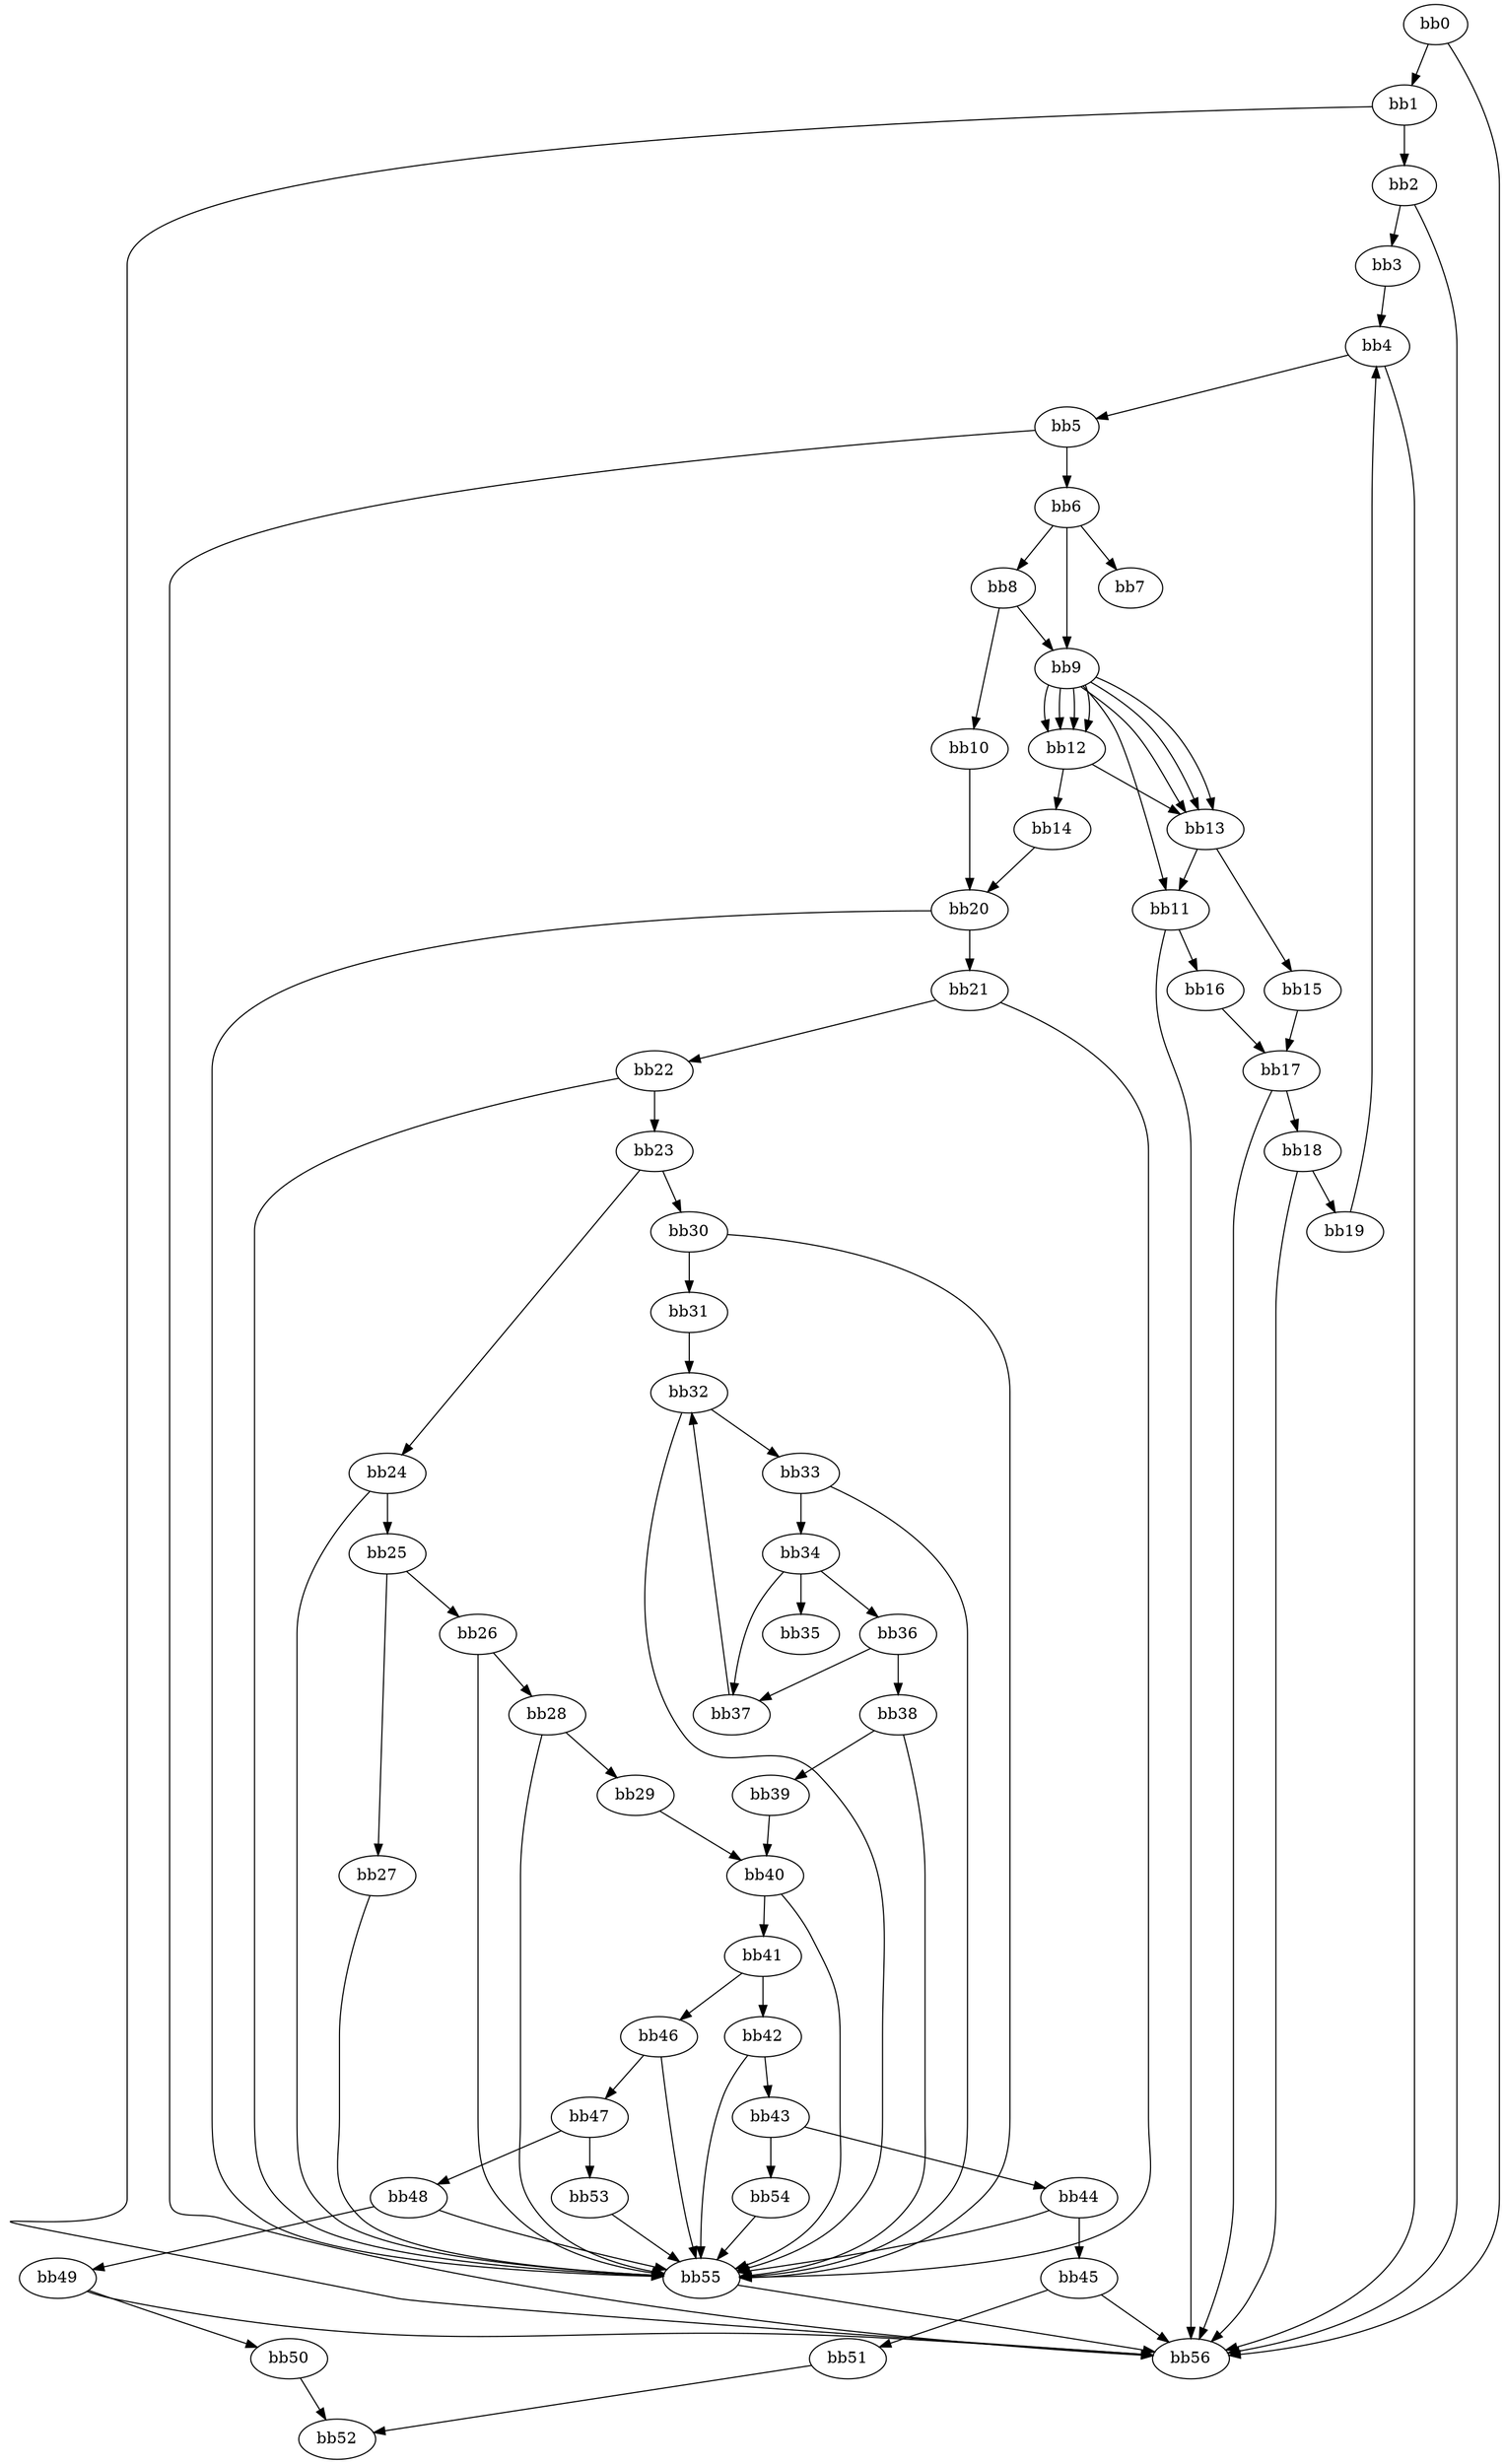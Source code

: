 digraph {
    0 [ label = "bb0\l" ]
    1 [ label = "bb1\l" ]
    2 [ label = "bb2\l" ]
    3 [ label = "bb3\l" ]
    4 [ label = "bb4\l" ]
    5 [ label = "bb5\l" ]
    6 [ label = "bb6\l" ]
    7 [ label = "bb7\l" ]
    8 [ label = "bb8\l" ]
    9 [ label = "bb9\l" ]
    10 [ label = "bb10\l" ]
    11 [ label = "bb11\l" ]
    12 [ label = "bb12\l" ]
    13 [ label = "bb13\l" ]
    14 [ label = "bb14\l" ]
    15 [ label = "bb15\l" ]
    16 [ label = "bb16\l" ]
    17 [ label = "bb17\l" ]
    18 [ label = "bb18\l" ]
    19 [ label = "bb19\l" ]
    20 [ label = "bb20\l" ]
    21 [ label = "bb21\l" ]
    22 [ label = "bb22\l" ]
    23 [ label = "bb23\l" ]
    24 [ label = "bb24\l" ]
    25 [ label = "bb25\l" ]
    26 [ label = "bb26\l" ]
    27 [ label = "bb27\l" ]
    28 [ label = "bb28\l" ]
    29 [ label = "bb29\l" ]
    30 [ label = "bb30\l" ]
    31 [ label = "bb31\l" ]
    32 [ label = "bb32\l" ]
    33 [ label = "bb33\l" ]
    34 [ label = "bb34\l" ]
    35 [ label = "bb35\l" ]
    36 [ label = "bb36\l" ]
    37 [ label = "bb37\l" ]
    38 [ label = "bb38\l" ]
    39 [ label = "bb39\l" ]
    40 [ label = "bb40\l" ]
    41 [ label = "bb41\l" ]
    42 [ label = "bb42\l" ]
    43 [ label = "bb43\l" ]
    44 [ label = "bb44\l" ]
    45 [ label = "bb45\l" ]
    46 [ label = "bb46\l" ]
    47 [ label = "bb47\l" ]
    48 [ label = "bb48\l" ]
    49 [ label = "bb49\l" ]
    50 [ label = "bb50\l" ]
    51 [ label = "bb51\l" ]
    52 [ label = "bb52\l" ]
    53 [ label = "bb53\l" ]
    54 [ label = "bb54\l" ]
    55 [ label = "bb55\l" ]
    56 [ label = "bb56\l" ]
    0 -> 1 [ ]
    0 -> 56 [ ]
    1 -> 2 [ ]
    1 -> 56 [ ]
    2 -> 3 [ ]
    2 -> 56 [ ]
    3 -> 4 [ ]
    4 -> 5 [ ]
    4 -> 56 [ ]
    5 -> 6 [ ]
    5 -> 56 [ ]
    6 -> 7 [ ]
    6 -> 8 [ ]
    6 -> 9 [ ]
    8 -> 9 [ ]
    8 -> 10 [ ]
    9 -> 11 [ ]
    9 -> 12 [ ]
    9 -> 12 [ ]
    9 -> 12 [ ]
    9 -> 12 [ ]
    9 -> 13 [ ]
    9 -> 13 [ ]
    9 -> 13 [ ]
    10 -> 20 [ ]
    11 -> 16 [ ]
    11 -> 56 [ ]
    12 -> 13 [ ]
    12 -> 14 [ ]
    13 -> 11 [ ]
    13 -> 15 [ ]
    14 -> 20 [ ]
    15 -> 17 [ ]
    16 -> 17 [ ]
    17 -> 18 [ ]
    17 -> 56 [ ]
    18 -> 19 [ ]
    18 -> 56 [ ]
    19 -> 4 [ ]
    20 -> 21 [ ]
    20 -> 55 [ ]
    21 -> 22 [ ]
    21 -> 55 [ ]
    22 -> 23 [ ]
    22 -> 55 [ ]
    23 -> 24 [ ]
    23 -> 30 [ ]
    24 -> 25 [ ]
    24 -> 55 [ ]
    25 -> 26 [ ]
    25 -> 27 [ ]
    26 -> 28 [ ]
    26 -> 55 [ ]
    27 -> 55 [ ]
    28 -> 29 [ ]
    28 -> 55 [ ]
    29 -> 40 [ ]
    30 -> 31 [ ]
    30 -> 55 [ ]
    31 -> 32 [ ]
    32 -> 33 [ ]
    32 -> 55 [ ]
    33 -> 34 [ ]
    33 -> 55 [ ]
    34 -> 35 [ ]
    34 -> 36 [ ]
    34 -> 37 [ ]
    36 -> 37 [ ]
    36 -> 38 [ ]
    37 -> 32 [ ]
    38 -> 39 [ ]
    38 -> 55 [ ]
    39 -> 40 [ ]
    40 -> 41 [ ]
    40 -> 55 [ ]
    41 -> 42 [ ]
    41 -> 46 [ ]
    42 -> 43 [ ]
    42 -> 55 [ ]
    43 -> 44 [ ]
    43 -> 54 [ ]
    44 -> 45 [ ]
    44 -> 55 [ ]
    45 -> 51 [ ]
    45 -> 56 [ ]
    46 -> 47 [ ]
    46 -> 55 [ ]
    47 -> 48 [ ]
    47 -> 53 [ ]
    48 -> 49 [ ]
    48 -> 55 [ ]
    49 -> 50 [ ]
    49 -> 56 [ ]
    50 -> 52 [ ]
    51 -> 52 [ ]
    53 -> 55 [ ]
    54 -> 55 [ ]
    55 -> 56 [ ]
}


